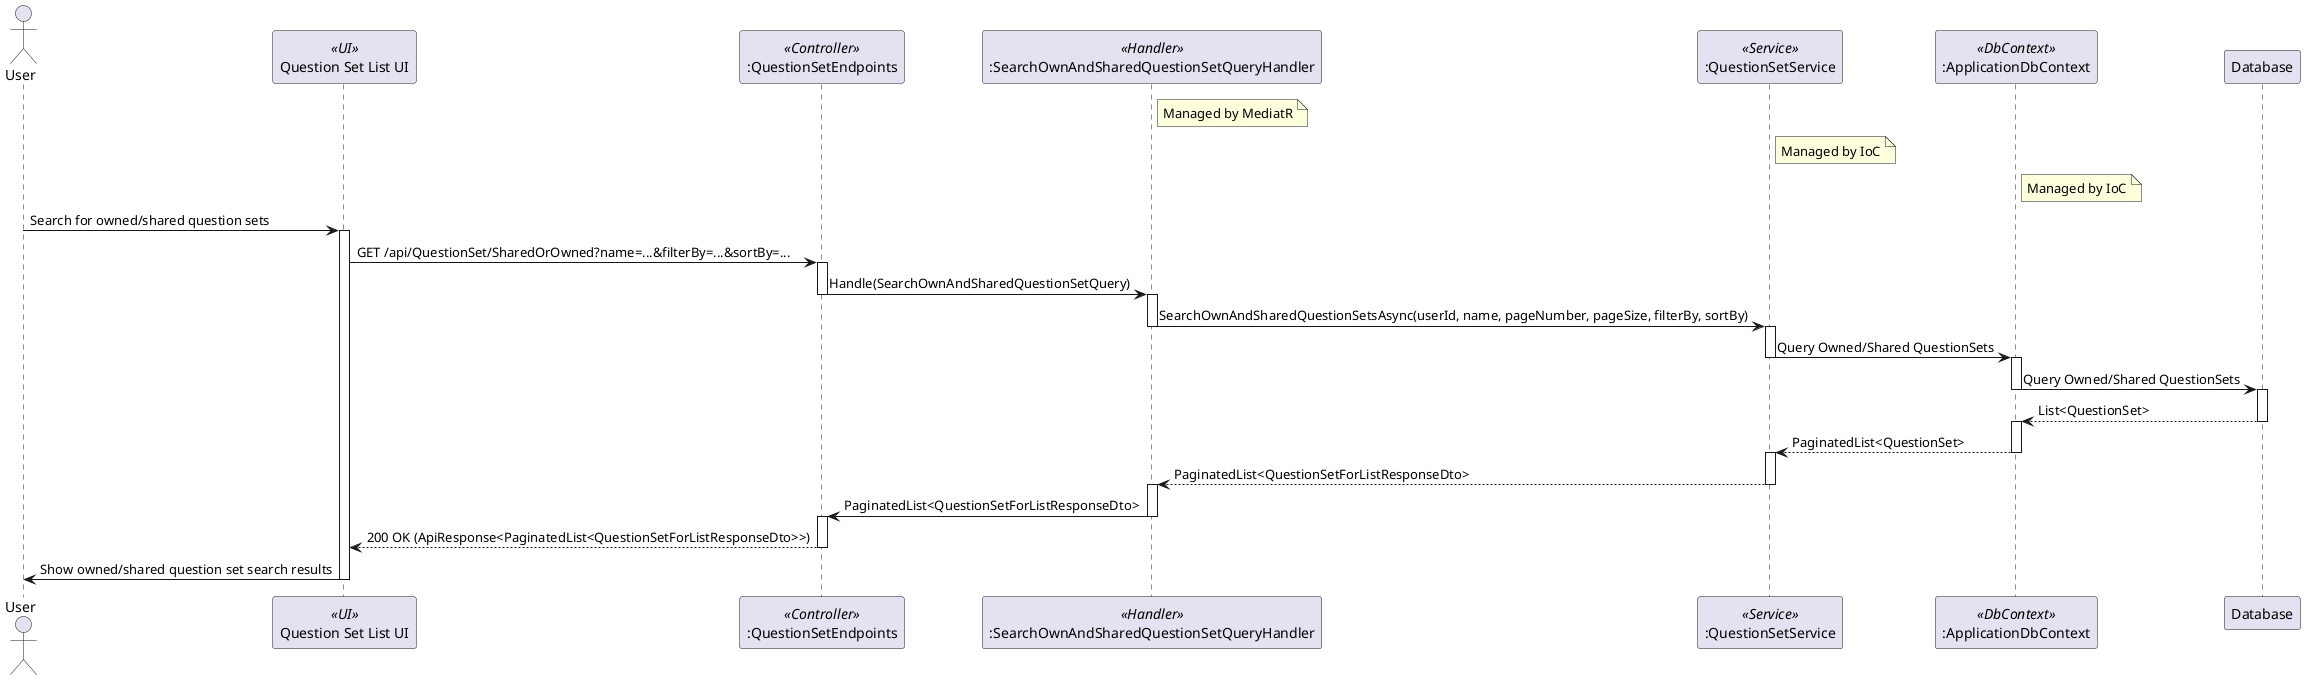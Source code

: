 @startuml
actor User
participant "Question Set List UI" as UI <<UI>>
participant ":QuestionSetEndpoints" as QuestionSetEndpoints <<Controller>>
participant ":SearchOwnAndSharedQuestionSetQueryHandler" as SearchOwnAndSharedQuestionSetQueryHandler <<Handler>>
participant ":QuestionSetService" as QuestionSetService <<Service>>
participant ":ApplicationDbContext" as ApplicationDbContext <<DbContext>>
participant Database

note right of SearchOwnAndSharedQuestionSetQueryHandler
  Managed by MediatR
end note

note right of QuestionSetService
  Managed by IoC
end note

note right of ApplicationDbContext
  Managed by IoC
end note

User -> UI : Search for owned/shared question sets
activate UI
UI -> QuestionSetEndpoints : GET /api/QuestionSet/SharedOrOwned?name=...&filterBy=...&sortBy=...
activate QuestionSetEndpoints
QuestionSetEndpoints -> SearchOwnAndSharedQuestionSetQueryHandler : Handle(SearchOwnAndSharedQuestionSetQuery)
deactivate QuestionSetEndpoints
activate SearchOwnAndSharedQuestionSetQueryHandler
SearchOwnAndSharedQuestionSetQueryHandler -> QuestionSetService : SearchOwnAndSharedQuestionSetsAsync(userId, name, pageNumber, pageSize, filterBy, sortBy)
deactivate SearchOwnAndSharedQuestionSetQueryHandler
activate QuestionSetService
QuestionSetService -> ApplicationDbContext : Query Owned/Shared QuestionSets
deactivate QuestionSetService
activate ApplicationDbContext
ApplicationDbContext -> Database : Query Owned/Shared QuestionSets
deactivate ApplicationDbContext
activate Database
Database --> ApplicationDbContext : List<QuestionSet>
deactivate Database
activate ApplicationDbContext
ApplicationDbContext --> QuestionSetService : PaginatedList<QuestionSet>
deactivate ApplicationDbContext
activate QuestionSetService
QuestionSetService --> SearchOwnAndSharedQuestionSetQueryHandler : PaginatedList<QuestionSetForListResponseDto>
deactivate QuestionSetService
activate SearchOwnAndSharedQuestionSetQueryHandler
SearchOwnAndSharedQuestionSetQueryHandler -> QuestionSetEndpoints : PaginatedList<QuestionSetForListResponseDto>
deactivate SearchOwnAndSharedQuestionSetQueryHandler
activate QuestionSetEndpoints
QuestionSetEndpoints --> UI : 200 OK (ApiResponse<PaginatedList<QuestionSetForListResponseDto>>)
deactivate QuestionSetEndpoints
UI -> User : Show owned/shared question set search results
deactivate UI

@enduml